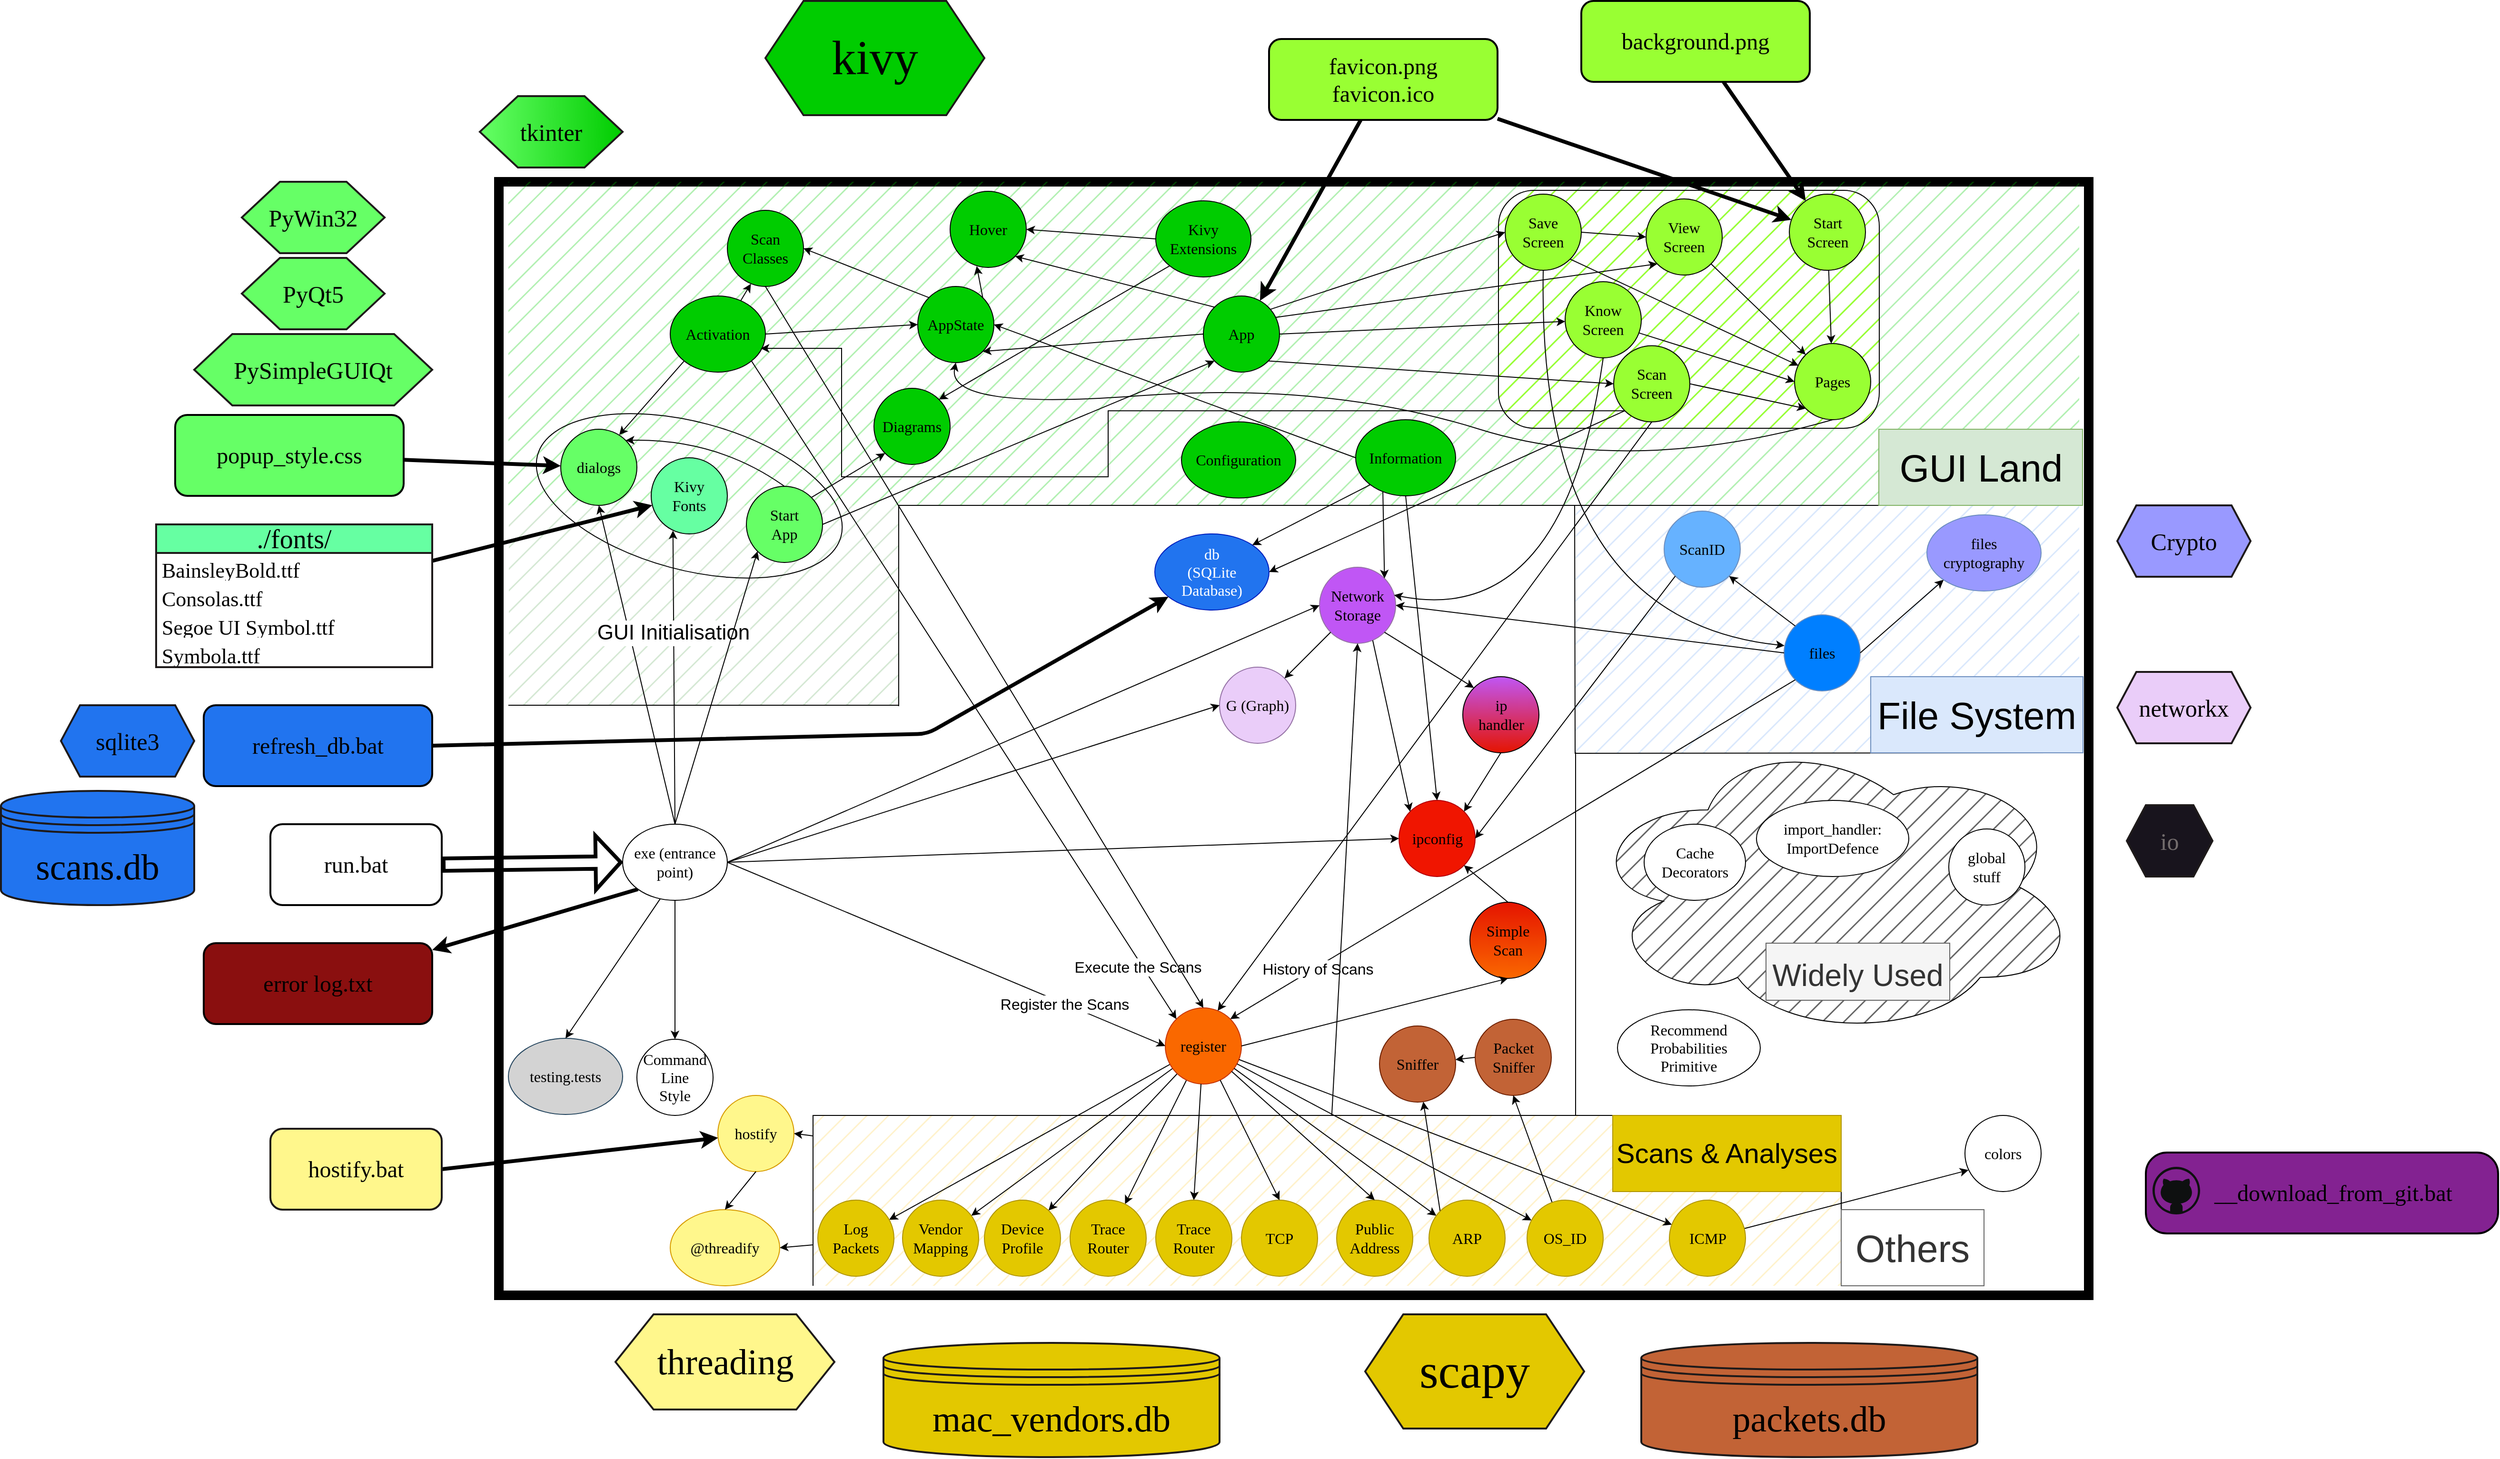 <mxfile>
    <diagram name="Page-1" id="a8F7jJg699dGcDbAWTl5">
        <mxGraphModel dx="1242" dy="1486" grid="1" gridSize="10" guides="1" tooltips="1" connect="1" arrows="1" fold="1" page="1" pageScale="1" pageWidth="827" pageHeight="1169" math="0" shadow="0">
            <root>
                <mxCell id="0"/>
                <mxCell id="1" parent="0"/>
                <mxCell id="19" value="" style="rounded=0;whiteSpace=wrap;html=1;fillColor=none;strokeWidth=10;" vertex="1" parent="1">
                    <mxGeometry x="-10" width="1670" height="1170" as="geometry"/>
                </mxCell>
                <mxCell id="KP8LtkTHCNszyvqluSHY-103" value="" style="rounded=0;whiteSpace=wrap;html=1;strokeColor=none;fillColor=#fff2cc;fillStyle=hatch;" parent="1" vertex="1">
                    <mxGeometry x="320" y="981" width="1080" height="179" as="geometry"/>
                </mxCell>
                <mxCell id="KP8LtkTHCNszyvqluSHY-54" value="" style="rounded=0;whiteSpace=wrap;html=1;fillColor=#00CC00;strokeColor=none;fillStyle=hatch;opacity=30;" parent="1" vertex="1">
                    <mxGeometry width="1650" height="340" as="geometry"/>
                </mxCell>
                <mxCell id="KP8LtkTHCNszyvqluSHY-77" value="" style="rounded=1;whiteSpace=wrap;html=1;fillColor=#99FF33;fillStyle=hatch;" parent="1" vertex="1">
                    <mxGeometry x="1040" y="9" width="400" height="250" as="geometry"/>
                </mxCell>
                <mxCell id="KP8LtkTHCNszyvqluSHY-63" value="" style="rounded=0;whiteSpace=wrap;html=1;strokeColor=none;fillStyle=hatch;" parent="1" vertex="1">
                    <mxGeometry x="1400" y="980" width="250" height="180" as="geometry"/>
                </mxCell>
                <mxCell id="KP8LtkTHCNszyvqluSHY-62" value="" style="rounded=0;whiteSpace=wrap;html=1;strokeColor=none;fillStyle=hatch;" parent="1" vertex="1">
                    <mxGeometry x="1121" y="600" width="529" height="380" as="geometry"/>
                </mxCell>
                <mxCell id="KP8LtkTHCNszyvqluSHY-56" value="" style="ellipse;shape=cloud;whiteSpace=wrap;html=1;fillStyle=hatch;fillColor=#666666;" parent="1" vertex="1">
                    <mxGeometry x="1130" y="580" width="520" height="320" as="geometry"/>
                </mxCell>
                <mxCell id="KP8LtkTHCNszyvqluSHY-55" value="" style="rounded=0;whiteSpace=wrap;html=1;fillColor=#d5e8d4;strokeColor=none;fillStyle=hatch;" parent="1" vertex="1">
                    <mxGeometry x="0.5" y="340" width="409.5" height="210" as="geometry"/>
                </mxCell>
                <mxCell id="KP8LtkTHCNszyvqluSHY-53" value="" style="rounded=0;whiteSpace=wrap;html=1;fillColor=#dae8fc;strokeColor=none;fillStyle=hatch;glass=0;shadow=0;" parent="1" vertex="1">
                    <mxGeometry x="1121" y="340" width="529" height="260" as="geometry"/>
                </mxCell>
                <mxCell id="KP8LtkTHCNszyvqluSHY-12" value="" style="ellipse;whiteSpace=wrap;html=1;fillColor=none;rotation=15;" parent="1" vertex="1">
                    <mxGeometry x="25" y="252.3" width="330" height="155.41" as="geometry"/>
                </mxCell>
                <mxCell id="4mCQ5pcPBgcy5jRonQE--4" value="colors" style="ellipse;whiteSpace=wrap;html=1;fontFamily=Consolas;fontSize=16;" parent="1" vertex="1">
                    <mxGeometry x="1530" y="981" width="80" height="80" as="geometry"/>
                </mxCell>
                <mxCell id="4mCQ5pcPBgcy5jRonQE--5" value="Command&lt;br&gt;Line&lt;br&gt;Style" style="ellipse;whiteSpace=wrap;html=1;fontFamily=Consolas;fontSize=16;" parent="1" vertex="1">
                    <mxGeometry x="135" y="901" width="80" height="80" as="geometry"/>
                </mxCell>
                <mxCell id="4mCQ5pcPBgcy5jRonQE--6" value="db&lt;br&gt;(SQLite Database)" style="ellipse;whiteSpace=wrap;html=1;fontFamily=Consolas;fontSize=16;fillColor=#2174EF;fontColor=#ffffff;strokeColor=#001DBC;" parent="1" vertex="1">
                    <mxGeometry x="679" y="370" width="120" height="80" as="geometry"/>
                </mxCell>
                <mxCell id="43" style="edgeStyle=none;html=1;exitX=0;exitY=1;exitDx=0;exitDy=0;strokeWidth=4;fontFamily=Consolas;fontSize=22;" edge="1" parent="1" source="4mCQ5pcPBgcy5jRonQE--7" target="42">
                    <mxGeometry relative="1" as="geometry"/>
                </mxCell>
                <mxCell id="4mCQ5pcPBgcy5jRonQE--7" value="exe (entrance point)" style="ellipse;whiteSpace=wrap;html=1;fontFamily=Consolas;fontSize=16;" parent="1" vertex="1">
                    <mxGeometry x="120" y="675" width="110" height="80" as="geometry"/>
                </mxCell>
                <mxCell id="4mCQ5pcPBgcy5jRonQE--8" value="files" style="ellipse;whiteSpace=wrap;html=1;fontFamily=Consolas;fontSize=16;fillColor=#007FFF;strokeColor=#6c8ebf;" parent="1" vertex="1">
                    <mxGeometry x="1340" y="455" width="80" height="80" as="geometry"/>
                </mxCell>
                <mxCell id="4mCQ5pcPBgcy5jRonQE--9" value="files&lt;br&gt;cryptography" style="ellipse;whiteSpace=wrap;html=1;fontFamily=Consolas;fontSize=16;fillColor=#9999FF;strokeColor=#6c8ebf;" parent="1" vertex="1">
                    <mxGeometry x="1490" y="350" width="120" height="80" as="geometry"/>
                </mxCell>
                <mxCell id="4mCQ5pcPBgcy5jRonQE--10" value="global&lt;br&gt;stuff" style="ellipse;whiteSpace=wrap;html=1;fontFamily=Consolas;fontSize=16;" parent="1" vertex="1">
                    <mxGeometry x="1513" y="680" width="80" height="80" as="geometry"/>
                </mxCell>
                <mxCell id="4mCQ5pcPBgcy5jRonQE--11" value="hostify" style="ellipse;whiteSpace=wrap;html=1;fontFamily=Consolas;fontSize=16;fillColor=#FFF78C;strokeColor=#d79b00;" parent="1" vertex="1">
                    <mxGeometry x="220" y="960" width="80" height="80" as="geometry"/>
                </mxCell>
                <mxCell id="4mCQ5pcPBgcy5jRonQE--12" value="import_handler: ImportDefence" style="ellipse;whiteSpace=wrap;html=1;fontFamily=Consolas;fontSize=16;" parent="1" vertex="1">
                    <mxGeometry x="1311" y="650" width="160" height="80" as="geometry"/>
                </mxCell>
                <mxCell id="4mCQ5pcPBgcy5jRonQE--13" value="ipconfig" style="ellipse;whiteSpace=wrap;html=1;fontFamily=Consolas;fontSize=16;fillColor=#F01500;strokeColor=#B20000;fontColor=#000000;" parent="1" vertex="1">
                    <mxGeometry x="935.5" y="650" width="80" height="80" as="geometry"/>
                </mxCell>
                <mxCell id="4mCQ5pcPBgcy5jRonQE--14" value="ip&lt;br&gt;handler" style="ellipse;whiteSpace=wrap;html=1;fontFamily=Consolas;fontSize=16;gradientColor=#E51400;fillColor=#C056F5;" parent="1" vertex="1">
                    <mxGeometry x="1002.5" y="520" width="80" height="80" as="geometry"/>
                </mxCell>
                <mxCell id="4mCQ5pcPBgcy5jRonQE--15" value="Network&lt;br&gt;Storage" style="ellipse;whiteSpace=wrap;html=1;fontFamily=Consolas;fontSize=16;fillColor=#c056f5;strokeColor=#9673a6;" parent="1" vertex="1">
                    <mxGeometry x="852" y="405" width="80" height="80" as="geometry"/>
                </mxCell>
                <mxCell id="18" style="edgeStyle=none;html=1;exitX=0;exitY=0.5;exitDx=0;exitDy=0;fontSize=29;" parent="1" source="4mCQ5pcPBgcy5jRonQE--16" target="16" edge="1">
                    <mxGeometry relative="1" as="geometry"/>
                </mxCell>
                <mxCell id="4mCQ5pcPBgcy5jRonQE--16" value="Packet&lt;br&gt;Sniffer" style="ellipse;whiteSpace=wrap;html=1;fontFamily=Consolas;fontSize=16;fillColor=#C26336;fontColor=#000000;strokeColor=#6D1F00;" parent="1" vertex="1">
                    <mxGeometry x="1015.5" y="880" width="80" height="80" as="geometry"/>
                </mxCell>
                <mxCell id="4mCQ5pcPBgcy5jRonQE--18" value="Recommend&lt;br&gt;Probabilities&lt;br&gt;Primitive" style="ellipse;whiteSpace=wrap;html=1;fontFamily=Consolas;fontSize=16;" parent="1" vertex="1">
                    <mxGeometry x="1165" y="870" width="150" height="80" as="geometry"/>
                </mxCell>
                <mxCell id="9" style="edgeStyle=none;html=1;fontSize=29;" parent="1" source="4mCQ5pcPBgcy5jRonQE--19" target="8" edge="1">
                    <mxGeometry relative="1" as="geometry"/>
                </mxCell>
                <mxCell id="13" style="edgeStyle=none;html=1;fontSize=29;" parent="1" source="4mCQ5pcPBgcy5jRonQE--19" target="10" edge="1">
                    <mxGeometry relative="1" as="geometry"/>
                </mxCell>
                <mxCell id="14" style="edgeStyle=none;html=1;fontSize=29;" parent="1" source="4mCQ5pcPBgcy5jRonQE--19" target="11" edge="1">
                    <mxGeometry relative="1" as="geometry"/>
                </mxCell>
                <mxCell id="15" style="edgeStyle=none;html=1;fontSize=29;" parent="1" source="4mCQ5pcPBgcy5jRonQE--19" target="12" edge="1">
                    <mxGeometry relative="1" as="geometry"/>
                </mxCell>
                <mxCell id="4mCQ5pcPBgcy5jRonQE--19" value="register" style="ellipse;whiteSpace=wrap;html=1;fontFamily=Consolas;fontSize=16;fillColor=#fa6800;strokeColor=#C73500;fontColor=#000000;" parent="1" vertex="1">
                    <mxGeometry x="690" y="868" width="80" height="80" as="geometry"/>
                </mxCell>
                <mxCell id="4mCQ5pcPBgcy5jRonQE--20" value="ScanID" style="ellipse;whiteSpace=wrap;html=1;fontFamily=Consolas;fontSize=16;fillColor=#66B2FF;strokeColor=#6c8ebf;" parent="1" vertex="1">
                    <mxGeometry x="1214" y="346" width="80" height="80" as="geometry"/>
                </mxCell>
                <mxCell id="4mCQ5pcPBgcy5jRonQE--21" value="Simple&lt;br&gt;Scan" style="ellipse;whiteSpace=wrap;html=1;fontFamily=Consolas;fontSize=16;gradientColor=#FA6800;fillColor=#E51400;" parent="1" vertex="1">
                    <mxGeometry x="1010" y="757" width="80" height="80" as="geometry"/>
                </mxCell>
                <mxCell id="4mCQ5pcPBgcy5jRonQE--22" value="@threadify" style="ellipse;whiteSpace=wrap;html=1;fontFamily=Consolas;fontSize=16;fillColor=#FFF78C;strokeColor=#d79b00;" parent="1" vertex="1">
                    <mxGeometry x="170" y="1080" width="115" height="80" as="geometry"/>
                </mxCell>
                <mxCell id="4mCQ5pcPBgcy5jRonQE--23" value="Activation" style="ellipse;whiteSpace=wrap;html=1;fontFamily=Consolas;fontSize=16;fillColor=#00CC00;" parent="1" vertex="1">
                    <mxGeometry x="170" y="120" width="100" height="80" as="geometry"/>
                </mxCell>
                <mxCell id="4mCQ5pcPBgcy5jRonQE--24" value="App" style="ellipse;whiteSpace=wrap;html=1;fontFamily=Consolas;fontSize=16;fillColor=#00CC00;" parent="1" vertex="1">
                    <mxGeometry x="730" y="120" width="80" height="80" as="geometry"/>
                </mxCell>
                <mxCell id="4mCQ5pcPBgcy5jRonQE--25" value="AppState" style="ellipse;whiteSpace=wrap;html=1;fontFamily=Consolas;fontSize=16;fillColor=#00CC00;" parent="1" vertex="1">
                    <mxGeometry x="430" y="110" width="80" height="80" as="geometry"/>
                </mxCell>
                <mxCell id="4mCQ5pcPBgcy5jRonQE--26" value="Configuration" style="ellipse;whiteSpace=wrap;html=1;fontFamily=Consolas;fontSize=16;fillColor=#00CC00;" parent="1" vertex="1">
                    <mxGeometry x="707" y="252.3" width="120" height="80" as="geometry"/>
                </mxCell>
                <mxCell id="4mCQ5pcPBgcy5jRonQE--27" value="Diagrams" style="ellipse;whiteSpace=wrap;html=1;fontFamily=Consolas;fontSize=16;fillColor=#00CC00;" parent="1" vertex="1">
                    <mxGeometry x="384" y="217" width="80" height="80" as="geometry"/>
                </mxCell>
                <mxCell id="4mCQ5pcPBgcy5jRonQE--28" value="dialogs" style="ellipse;whiteSpace=wrap;html=1;fontFamily=Consolas;fontSize=16;fillColor=#66FF66;" parent="1" vertex="1">
                    <mxGeometry x="55" y="260" width="80" height="80" as="geometry"/>
                </mxCell>
                <mxCell id="4mCQ5pcPBgcy5jRonQE--29" value="Hover" style="ellipse;whiteSpace=wrap;html=1;fontFamily=Consolas;fontSize=16;fillColor=#00CC00;" parent="1" vertex="1">
                    <mxGeometry x="464" y="10" width="80" height="80" as="geometry"/>
                </mxCell>
                <mxCell id="4mCQ5pcPBgcy5jRonQE--30" value="Information" style="ellipse;whiteSpace=wrap;html=1;fontFamily=Consolas;fontSize=16;fillColor=#00CC00;" parent="1" vertex="1">
                    <mxGeometry x="890" y="250" width="105" height="80" as="geometry"/>
                </mxCell>
                <mxCell id="4mCQ5pcPBgcy5jRonQE--31" value="Kivy&lt;br&gt;Extensions" style="ellipse;whiteSpace=wrap;html=1;fontFamily=Consolas;fontSize=16;fillColor=#00CC00;" parent="1" vertex="1">
                    <mxGeometry x="680" y="20" width="100" height="80" as="geometry"/>
                </mxCell>
                <mxCell id="31" style="edgeStyle=none;html=1;strokeWidth=4;fontFamily=Consolas;fontSize=30;" edge="1" parent="1" source="27" target="4mCQ5pcPBgcy5jRonQE--32">
                    <mxGeometry relative="1" as="geometry"/>
                </mxCell>
                <mxCell id="4mCQ5pcPBgcy5jRonQE--32" value="Kivy&lt;br&gt;Fonts" style="ellipse;whiteSpace=wrap;html=1;fontFamily=Consolas;fontSize=16;fillColor=#66ffa2;" parent="1" vertex="1">
                    <mxGeometry x="150" y="290" width="80" height="80" as="geometry"/>
                </mxCell>
                <mxCell id="4mCQ5pcPBgcy5jRonQE--33" value="Scan&lt;br&gt;Classes" style="ellipse;whiteSpace=wrap;html=1;fontFamily=Consolas;fontSize=16;fillColor=#00CC00;" parent="1" vertex="1">
                    <mxGeometry x="230" y="30" width="80" height="80" as="geometry"/>
                </mxCell>
                <mxCell id="4mCQ5pcPBgcy5jRonQE--34" value="Start&lt;br&gt;App" style="ellipse;whiteSpace=wrap;html=1;fontFamily=Consolas;fontSize=16;fillColor=#66FF66;" parent="1" vertex="1">
                    <mxGeometry x="250" y="320" width="80" height="80" as="geometry"/>
                </mxCell>
                <mxCell id="4mCQ5pcPBgcy5jRonQE--36" value="Know&lt;br&gt;Screen" style="ellipse;whiteSpace=wrap;html=1;fontFamily=Consolas;fontSize=16;fillColor=#99FF33;" parent="1" vertex="1">
                    <mxGeometry x="1110" y="105" width="80" height="80" as="geometry"/>
                </mxCell>
                <mxCell id="4mCQ5pcPBgcy5jRonQE--37" value="Pages" style="ellipse;whiteSpace=wrap;html=1;fontFamily=Consolas;fontSize=16;fillColor=#99FF33;" parent="1" vertex="1">
                    <mxGeometry x="1351" y="170" width="80" height="80" as="geometry"/>
                </mxCell>
                <mxCell id="4mCQ5pcPBgcy5jRonQE--38" value="Save&lt;br&gt;Screen" style="ellipse;whiteSpace=wrap;html=1;fontFamily=Consolas;fontSize=16;fillColor=#99FF33;" parent="1" vertex="1">
                    <mxGeometry x="1047" y="13" width="80" height="80" as="geometry"/>
                </mxCell>
                <mxCell id="KP8LtkTHCNszyvqluSHY-105" style="edgeStyle=orthogonalEdgeStyle;rounded=0;orthogonalLoop=1;jettySize=auto;html=1;exitX=0;exitY=1;exitDx=0;exitDy=0;entryX=0.95;entryY=0.688;entryDx=0;entryDy=0;entryPerimeter=0;" parent="1" source="4mCQ5pcPBgcy5jRonQE--39" target="4mCQ5pcPBgcy5jRonQE--23" edge="1">
                    <mxGeometry relative="1" as="geometry">
                        <Array as="points">
                            <mxPoint x="630" y="241"/>
                            <mxPoint x="630" y="310"/>
                            <mxPoint x="350" y="310"/>
                            <mxPoint x="350" y="175"/>
                        </Array>
                    </mxGeometry>
                </mxCell>
                <mxCell id="4mCQ5pcPBgcy5jRonQE--39" value="Scan&lt;br&gt;Screen" style="ellipse;html=1;fontFamily=Consolas;fontSize=16;whiteSpace=wrap;fillColor=#99FF33;" parent="1" vertex="1">
                    <mxGeometry x="1161" y="172.3" width="80" height="80" as="geometry"/>
                </mxCell>
                <mxCell id="4mCQ5pcPBgcy5jRonQE--40" value="View&lt;br&gt;Screen" style="ellipse;whiteSpace=wrap;html=1;fontFamily=Consolas;fontSize=16;fillColor=#99FF33;" parent="1" vertex="1">
                    <mxGeometry x="1195" y="18" width="80" height="80" as="geometry"/>
                </mxCell>
                <mxCell id="4mCQ5pcPBgcy5jRonQE--45" value="Public&lt;br&gt;Address" style="ellipse;whiteSpace=wrap;html=1;fontFamily=Consolas;fontSize=16;fillColor=#e3c800;strokeColor=#B09500;fontColor=#000000;" parent="1" vertex="1">
                    <mxGeometry x="870" y="1070" width="80" height="80" as="geometry"/>
                </mxCell>
                <mxCell id="4mCQ5pcPBgcy5jRonQE--46" value="TCP" style="ellipse;whiteSpace=wrap;html=1;fontFamily=Consolas;fontSize=16;fillColor=#e3c800;strokeColor=#B09500;fontColor=#000000;" parent="1" vertex="1">
                    <mxGeometry x="770" y="1070" width="80" height="80" as="geometry"/>
                </mxCell>
                <mxCell id="4mCQ5pcPBgcy5jRonQE--47" value="Trace&lt;br&gt;Router" style="ellipse;whiteSpace=wrap;html=1;fontFamily=Consolas;fontSize=16;fillColor=#e3c800;strokeColor=#B09500;fontColor=#000000;" parent="1" vertex="1">
                    <mxGeometry x="680" y="1070" width="80" height="80" as="geometry"/>
                </mxCell>
                <mxCell id="4mCQ5pcPBgcy5jRonQE--49" value="testing.tests" style="ellipse;whiteSpace=wrap;html=1;fontFamily=Consolas;fontSize=16;fillColor=#D3D3D3;strokeColor=#23445d;" parent="1" vertex="1">
                    <mxGeometry y="900" width="120" height="80" as="geometry"/>
                </mxCell>
                <mxCell id="KP8LtkTHCNszyvqluSHY-2" value="" style="endArrow=classic;html=1;rounded=0;exitX=1;exitY=0.5;exitDx=0;exitDy=0;entryX=0;entryY=0.5;entryDx=0;entryDy=0;" parent="1" source="4mCQ5pcPBgcy5jRonQE--7" target="4mCQ5pcPBgcy5jRonQE--15" edge="1">
                    <mxGeometry width="50" height="50" relative="1" as="geometry">
                        <mxPoint x="90" y="720" as="sourcePoint"/>
                        <mxPoint x="140" y="670" as="targetPoint"/>
                    </mxGeometry>
                </mxCell>
                <mxCell id="KP8LtkTHCNszyvqluSHY-3" value="" style="endArrow=classic;html=1;rounded=0;exitX=0.5;exitY=1;exitDx=0;exitDy=0;entryX=0.5;entryY=0;entryDx=0;entryDy=0;" parent="1" source="4mCQ5pcPBgcy5jRonQE--7" target="4mCQ5pcPBgcy5jRonQE--5" edge="1">
                    <mxGeometry width="50" height="50" relative="1" as="geometry">
                        <mxPoint x="180" y="810" as="sourcePoint"/>
                        <mxPoint x="160" y="910" as="targetPoint"/>
                    </mxGeometry>
                </mxCell>
                <mxCell id="KP8LtkTHCNszyvqluSHY-4" value="" style="endArrow=classic;html=1;rounded=0;exitX=1;exitY=0.5;exitDx=0;exitDy=0;entryX=0;entryY=0.5;entryDx=0;entryDy=0;" parent="1" source="4mCQ5pcPBgcy5jRonQE--7" target="4mCQ5pcPBgcy5jRonQE--13" edge="1">
                    <mxGeometry width="50" height="50" relative="1" as="geometry">
                        <mxPoint x="110" y="680" as="sourcePoint"/>
                        <mxPoint x="160" y="630" as="targetPoint"/>
                    </mxGeometry>
                </mxCell>
                <mxCell id="KP8LtkTHCNszyvqluSHY-5" value="" style="endArrow=classic;html=1;rounded=0;exitX=0.358;exitY=0.982;exitDx=0;exitDy=0;entryX=0.5;entryY=0;entryDx=0;entryDy=0;exitPerimeter=0;" parent="1" source="4mCQ5pcPBgcy5jRonQE--7" target="4mCQ5pcPBgcy5jRonQE--49" edge="1">
                    <mxGeometry width="50" height="50" relative="1" as="geometry">
                        <mxPoint x="170" y="850" as="sourcePoint"/>
                        <mxPoint x="220" y="800" as="targetPoint"/>
                    </mxGeometry>
                </mxCell>
                <mxCell id="KP8LtkTHCNszyvqluSHY-7" value="G (Graph)" style="ellipse;whiteSpace=wrap;html=1;fontFamily=Consolas;fontSize=16;fillColor=#eacdf9;strokeColor=#9673a6;" parent="1" vertex="1">
                    <mxGeometry x="747" y="510" width="80" height="80" as="geometry"/>
                </mxCell>
                <mxCell id="KP8LtkTHCNszyvqluSHY-8" value="Register the Scans" style="endArrow=classic;html=1;rounded=0;exitX=1;exitY=0.5;exitDx=0;exitDy=0;entryX=0;entryY=0.5;entryDx=0;entryDy=0;fontSize=16;" parent="1" source="4mCQ5pcPBgcy5jRonQE--7" target="4mCQ5pcPBgcy5jRonQE--19" edge="1">
                    <mxGeometry x="0.539" y="-1" width="50" height="50" relative="1" as="geometry">
                        <mxPoint x="50" y="630" as="sourcePoint"/>
                        <mxPoint x="100" y="580" as="targetPoint"/>
                        <mxPoint as="offset"/>
                    </mxGeometry>
                </mxCell>
                <mxCell id="KP8LtkTHCNszyvqluSHY-9" value="" style="endArrow=classic;html=1;rounded=0;exitX=0.5;exitY=0;exitDx=0;exitDy=0;entryX=0.5;entryY=1;entryDx=0;entryDy=0;" parent="1" source="4mCQ5pcPBgcy5jRonQE--7" target="4mCQ5pcPBgcy5jRonQE--28" edge="1">
                    <mxGeometry width="50" height="50" relative="1" as="geometry">
                        <mxPoint x="150" y="630" as="sourcePoint"/>
                        <mxPoint x="200" y="580" as="targetPoint"/>
                    </mxGeometry>
                </mxCell>
                <mxCell id="KP8LtkTHCNszyvqluSHY-10" value="&lt;font style=&quot;font-size: 22px;&quot;&gt;GUI Initialisation&lt;/font&gt;" style="endArrow=classic;html=1;rounded=0;exitX=0.5;exitY=0;exitDx=0;exitDy=0;verticalAlign=middle;entryX=0.286;entryY=0.956;entryDx=0;entryDy=0;entryPerimeter=0;" parent="1" source="4mCQ5pcPBgcy5jRonQE--7" target="4mCQ5pcPBgcy5jRonQE--32" edge="1">
                    <mxGeometry x="0.304" y="1" width="50" height="50" relative="1" as="geometry">
                        <mxPoint x="170" y="670" as="sourcePoint"/>
                        <mxPoint x="170" y="370" as="targetPoint"/>
                        <mxPoint as="offset"/>
                    </mxGeometry>
                </mxCell>
                <mxCell id="KP8LtkTHCNszyvqluSHY-11" value="" style="endArrow=classic;html=1;rounded=0;exitX=0.5;exitY=0;exitDx=0;exitDy=0;entryX=0;entryY=1;entryDx=0;entryDy=0;" parent="1" source="4mCQ5pcPBgcy5jRonQE--7" target="4mCQ5pcPBgcy5jRonQE--34" edge="1">
                    <mxGeometry width="50" height="50" relative="1" as="geometry">
                        <mxPoint x="170" y="660" as="sourcePoint"/>
                        <mxPoint x="220" y="610" as="targetPoint"/>
                    </mxGeometry>
                </mxCell>
                <mxCell id="KP8LtkTHCNszyvqluSHY-16" value="" style="endArrow=classic;html=1;rounded=0;entryX=0.5;entryY=0;entryDx=0;entryDy=0;" parent="1" source="4mCQ5pcPBgcy5jRonQE--19" target="4mCQ5pcPBgcy5jRonQE--47" edge="1">
                    <mxGeometry width="50" height="50" relative="1" as="geometry">
                        <mxPoint x="150" y="240" as="sourcePoint"/>
                        <mxPoint x="200" y="190" as="targetPoint"/>
                    </mxGeometry>
                </mxCell>
                <mxCell id="KP8LtkTHCNszyvqluSHY-17" value="" style="endArrow=classic;html=1;rounded=0;entryX=0.5;entryY=0;entryDx=0;entryDy=0;" parent="1" source="4mCQ5pcPBgcy5jRonQE--19" target="4mCQ5pcPBgcy5jRonQE--46" edge="1">
                    <mxGeometry width="50" height="50" relative="1" as="geometry">
                        <mxPoint x="90" y="220" as="sourcePoint"/>
                        <mxPoint x="140" y="170" as="targetPoint"/>
                    </mxGeometry>
                </mxCell>
                <mxCell id="KP8LtkTHCNszyvqluSHY-18" value="" style="endArrow=classic;html=1;rounded=0;entryX=0.5;entryY=0;entryDx=0;entryDy=0;" parent="1" source="4mCQ5pcPBgcy5jRonQE--19" target="4mCQ5pcPBgcy5jRonQE--45" edge="1">
                    <mxGeometry width="50" height="50" relative="1" as="geometry">
                        <mxPoint x="730" y="780" as="sourcePoint"/>
                        <mxPoint x="220" y="200" as="targetPoint"/>
                    </mxGeometry>
                </mxCell>
                <mxCell id="KP8LtkTHCNszyvqluSHY-19" value="" style="endArrow=classic;html=1;rounded=0;" parent="1" source="4mCQ5pcPBgcy5jRonQE--19" target="7" edge="1">
                    <mxGeometry width="50" height="50" relative="1" as="geometry">
                        <mxPoint x="750" y="780" as="sourcePoint"/>
                        <mxPoint x="985.716" y="1071.716" as="targetPoint"/>
                    </mxGeometry>
                </mxCell>
                <mxCell id="KP8LtkTHCNszyvqluSHY-20" value="" style="endArrow=classic;html=1;rounded=0;" parent="1" source="4mCQ5pcPBgcy5jRonQE--19" target="5" edge="1">
                    <mxGeometry width="50" height="50" relative="1" as="geometry">
                        <mxPoint x="200" y="270" as="sourcePoint"/>
                        <mxPoint x="1201.716" y="1072.716" as="targetPoint"/>
                    </mxGeometry>
                </mxCell>
                <mxCell id="KP8LtkTHCNszyvqluSHY-21" value="" style="endArrow=classic;html=1;rounded=0;" parent="1" source="4mCQ5pcPBgcy5jRonQE--19" target="6" edge="1">
                    <mxGeometry width="50" height="50" relative="1" as="geometry">
                        <mxPoint x="160" y="320" as="sourcePoint"/>
                        <mxPoint x="1092.716" y="1071.716" as="targetPoint"/>
                    </mxGeometry>
                </mxCell>
                <mxCell id="KP8LtkTHCNszyvqluSHY-22" value="" style="endArrow=classic;html=1;rounded=0;exitX=1;exitY=0.5;exitDx=0;exitDy=0;entryX=0;entryY=1;entryDx=0;entryDy=0;" parent="1" source="4mCQ5pcPBgcy5jRonQE--8" target="4mCQ5pcPBgcy5jRonQE--9" edge="1">
                    <mxGeometry width="50" height="50" relative="1" as="geometry">
                        <mxPoint x="1470" y="530" as="sourcePoint"/>
                        <mxPoint x="1520" y="480" as="targetPoint"/>
                    </mxGeometry>
                </mxCell>
                <mxCell id="KP8LtkTHCNszyvqluSHY-23" value="" style="endArrow=classic;html=1;rounded=0;exitX=0;exitY=0;exitDx=0;exitDy=0;entryX=1;entryY=1;entryDx=0;entryDy=0;" parent="1" source="4mCQ5pcPBgcy5jRonQE--8" target="4mCQ5pcPBgcy5jRonQE--20" edge="1">
                    <mxGeometry width="50" height="50" relative="1" as="geometry">
                        <mxPoint x="1360" y="680" as="sourcePoint"/>
                        <mxPoint x="1410" y="630" as="targetPoint"/>
                    </mxGeometry>
                </mxCell>
                <mxCell id="KP8LtkTHCNszyvqluSHY-24" value="" style="endArrow=classic;html=1;rounded=0;exitX=0;exitY=0.5;exitDx=0;exitDy=0;entryX=1;entryY=0.5;entryDx=0;entryDy=0;" parent="1" source="4mCQ5pcPBgcy5jRonQE--8" target="4mCQ5pcPBgcy5jRonQE--15" edge="1">
                    <mxGeometry width="50" height="50" relative="1" as="geometry">
                        <mxPoint x="1280" y="610" as="sourcePoint"/>
                        <mxPoint x="1330" y="560" as="targetPoint"/>
                    </mxGeometry>
                </mxCell>
                <mxCell id="KP8LtkTHCNszyvqluSHY-27" value="&lt;font style=&quot;font-size: 16px;&quot;&gt;History of Scans&lt;/font&gt;" style="endArrow=classic;html=1;rounded=0;exitX=0;exitY=1;exitDx=0;exitDy=0;entryX=1;entryY=0;entryDx=0;entryDy=0;" parent="1" source="4mCQ5pcPBgcy5jRonQE--8" target="4mCQ5pcPBgcy5jRonQE--19" edge="1">
                    <mxGeometry x="0.694" y="2" width="50" height="50" relative="1" as="geometry">
                        <mxPoint x="1200" y="600" as="sourcePoint"/>
                        <mxPoint x="1250" y="550" as="targetPoint"/>
                        <mxPoint as="offset"/>
                    </mxGeometry>
                </mxCell>
                <mxCell id="KP8LtkTHCNszyvqluSHY-29" value="" style="endArrow=classic;html=1;rounded=0;exitX=0.5;exitY=1;exitDx=0;exitDy=0;entryX=0.5;entryY=0;entryDx=0;entryDy=0;" parent="1" source="4mCQ5pcPBgcy5jRonQE--11" target="4mCQ5pcPBgcy5jRonQE--22" edge="1">
                    <mxGeometry width="50" height="50" relative="1" as="geometry">
                        <mxPoint x="206" y="1170" as="sourcePoint"/>
                        <mxPoint x="256" y="1120" as="targetPoint"/>
                    </mxGeometry>
                </mxCell>
                <mxCell id="KP8LtkTHCNszyvqluSHY-31" value="" style="endArrow=classic;html=1;rounded=0;exitX=0.5;exitY=1;exitDx=0;exitDy=0;entryX=1;entryY=0;entryDx=0;entryDy=0;" parent="1" source="4mCQ5pcPBgcy5jRonQE--14" target="4mCQ5pcPBgcy5jRonQE--13" edge="1">
                    <mxGeometry width="50" height="50" relative="1" as="geometry">
                        <mxPoint x="460" y="790" as="sourcePoint"/>
                        <mxPoint x="510" y="740" as="targetPoint"/>
                    </mxGeometry>
                </mxCell>
                <mxCell id="KP8LtkTHCNszyvqluSHY-39" value="" style="endArrow=classic;html=1;rounded=0;exitX=1;exitY=1;exitDx=0;exitDy=0;entryX=0;entryY=0;entryDx=0;entryDy=0;" parent="1" source="4mCQ5pcPBgcy5jRonQE--15" target="4mCQ5pcPBgcy5jRonQE--14" edge="1">
                    <mxGeometry width="50" height="50" relative="1" as="geometry">
                        <mxPoint x="410" y="660" as="sourcePoint"/>
                        <mxPoint x="460" y="610" as="targetPoint"/>
                    </mxGeometry>
                </mxCell>
                <mxCell id="KP8LtkTHCNszyvqluSHY-40" value="Cache&lt;br&gt;Decorators" style="ellipse;whiteSpace=wrap;html=1;fontFamily=Consolas;fontSize=16;" parent="1" vertex="1">
                    <mxGeometry x="1193" y="675" width="106.5" height="80" as="geometry"/>
                </mxCell>
                <mxCell id="KP8LtkTHCNszyvqluSHY-42" value="" style="endArrow=classic;html=1;rounded=0;exitX=0;exitY=1;exitDx=0;exitDy=0;entryX=1;entryY=0.5;entryDx=0;entryDy=0;" parent="1" source="4mCQ5pcPBgcy5jRonQE--20" target="4mCQ5pcPBgcy5jRonQE--13" edge="1">
                    <mxGeometry width="50" height="50" relative="1" as="geometry">
                        <mxPoint x="1110" y="780" as="sourcePoint"/>
                        <mxPoint x="1160" y="730" as="targetPoint"/>
                    </mxGeometry>
                </mxCell>
                <mxCell id="KP8LtkTHCNszyvqluSHY-44" value="" style="endArrow=classic;html=1;rounded=0;exitX=0.5;exitY=0;exitDx=0;exitDy=0;entryX=1;entryY=1;entryDx=0;entryDy=0;" parent="1" source="4mCQ5pcPBgcy5jRonQE--21" target="4mCQ5pcPBgcy5jRonQE--13" edge="1">
                    <mxGeometry width="50" height="50" relative="1" as="geometry">
                        <mxPoint x="700" y="840" as="sourcePoint"/>
                        <mxPoint x="750" y="790" as="targetPoint"/>
                    </mxGeometry>
                </mxCell>
                <mxCell id="KP8LtkTHCNszyvqluSHY-45" value="" style="endArrow=classic;html=1;rounded=0;exitX=1;exitY=0.5;exitDx=0;exitDy=0;entryX=0.5;entryY=1;entryDx=0;entryDy=0;" parent="1" source="4mCQ5pcPBgcy5jRonQE--19" target="4mCQ5pcPBgcy5jRonQE--21" edge="1">
                    <mxGeometry width="50" height="50" relative="1" as="geometry">
                        <mxPoint x="730" y="910" as="sourcePoint"/>
                        <mxPoint x="780" y="860" as="targetPoint"/>
                    </mxGeometry>
                </mxCell>
                <mxCell id="KP8LtkTHCNszyvqluSHY-46" value="" style="curved=1;endArrow=classic;html=1;rounded=0;exitX=0.5;exitY=0;exitDx=0;exitDy=0;entryX=1;entryY=0;entryDx=0;entryDy=0;" parent="1" source="4mCQ5pcPBgcy5jRonQE--34" target="4mCQ5pcPBgcy5jRonQE--28" edge="1">
                    <mxGeometry width="50" height="50" relative="1" as="geometry">
                        <mxPoint x="380" y="450" as="sourcePoint"/>
                        <mxPoint x="430" y="400" as="targetPoint"/>
                        <Array as="points">
                            <mxPoint x="220" y="270"/>
                        </Array>
                    </mxGeometry>
                </mxCell>
                <mxCell id="KP8LtkTHCNszyvqluSHY-47" value="" style="endArrow=classic;html=1;rounded=0;exitX=1;exitY=0;exitDx=0;exitDy=0;entryX=0;entryY=1;entryDx=0;entryDy=0;" parent="1" source="4mCQ5pcPBgcy5jRonQE--34" target="4mCQ5pcPBgcy5jRonQE--27" edge="1">
                    <mxGeometry width="50" height="50" relative="1" as="geometry">
                        <mxPoint x="360" y="320" as="sourcePoint"/>
                        <mxPoint x="410" y="270" as="targetPoint"/>
                    </mxGeometry>
                </mxCell>
                <mxCell id="KP8LtkTHCNszyvqluSHY-48" value="" style="endArrow=classic;html=1;rounded=0;exitX=1;exitY=0.5;exitDx=0;exitDy=0;entryX=0;entryY=1;entryDx=0;entryDy=0;" parent="1" source="4mCQ5pcPBgcy5jRonQE--34" target="4mCQ5pcPBgcy5jRonQE--24" edge="1">
                    <mxGeometry width="50" height="50" relative="1" as="geometry">
                        <mxPoint x="480" y="340" as="sourcePoint"/>
                        <mxPoint x="530" y="290" as="targetPoint"/>
                    </mxGeometry>
                </mxCell>
                <mxCell id="KP8LtkTHCNszyvqluSHY-49" value="" style="endArrow=none;html=1;rounded=0;edgeStyle=orthogonalEdgeStyle;" parent="1" edge="1">
                    <mxGeometry width="50" height="50" relative="1" as="geometry">
                        <mxPoint y="550" as="sourcePoint"/>
                        <mxPoint x="1650" y="340" as="targetPoint"/>
                        <Array as="points">
                            <mxPoint x="410" y="551"/>
                            <mxPoint x="410" y="340"/>
                            <mxPoint x="1646" y="340"/>
                        </Array>
                    </mxGeometry>
                </mxCell>
                <mxCell id="KP8LtkTHCNszyvqluSHY-50" value="GUI Land" style="text;html=1;strokeColor=#82b366;fillColor=#d5e8d4;align=center;verticalAlign=middle;whiteSpace=wrap;rounded=0;fontSize=40;" parent="1" vertex="1">
                    <mxGeometry x="1439.5" y="260" width="214" height="80" as="geometry"/>
                </mxCell>
                <mxCell id="KP8LtkTHCNszyvqluSHY-51" value="" style="endArrow=none;html=1;rounded=0;edgeStyle=orthogonalEdgeStyle;" parent="1" edge="1">
                    <mxGeometry width="50" height="50" relative="1" as="geometry">
                        <mxPoint x="1650" y="600" as="sourcePoint"/>
                        <mxPoint x="1120" y="340" as="targetPoint"/>
                    </mxGeometry>
                </mxCell>
                <mxCell id="KP8LtkTHCNszyvqluSHY-52" value="File System" style="text;html=1;strokeColor=#6c8ebf;fillColor=#dae8fc;align=center;verticalAlign=middle;whiteSpace=wrap;rounded=0;fontSize=40;" parent="1" vertex="1">
                    <mxGeometry x="1431" y="520" width="223" height="80" as="geometry"/>
                </mxCell>
                <mxCell id="KP8LtkTHCNszyvqluSHY-57" value="&lt;font style=&quot;font-size: 32px;&quot;&gt;Widely Used&lt;/font&gt;" style="text;html=1;strokeColor=#666666;fillColor=#f5f5f5;align=center;verticalAlign=middle;whiteSpace=wrap;rounded=0;fontSize=40;fontColor=#333333;" parent="1" vertex="1">
                    <mxGeometry x="1321" y="800" width="193" height="60" as="geometry"/>
                </mxCell>
                <mxCell id="KP8LtkTHCNszyvqluSHY-58" value="" style="endArrow=none;html=1;rounded=0;edgeStyle=orthogonalEdgeStyle;" parent="1" edge="1">
                    <mxGeometry width="50" height="50" relative="1" as="geometry">
                        <mxPoint x="1400" y="1160" as="sourcePoint"/>
                        <mxPoint x="1120" y="600" as="targetPoint"/>
                        <Array as="points">
                            <mxPoint x="1121" y="981"/>
                            <mxPoint x="1121" y="600"/>
                        </Array>
                    </mxGeometry>
                </mxCell>
                <mxCell id="KP8LtkTHCNszyvqluSHY-59" value="Others" style="text;html=1;align=center;verticalAlign=middle;whiteSpace=wrap;rounded=0;fontSize=40;fillColor=#FFFFFF;fontColor=#333333;strokeColor=#666666;" parent="1" vertex="1">
                    <mxGeometry x="1400" y="1080" width="150" height="80" as="geometry"/>
                </mxCell>
                <mxCell id="KP8LtkTHCNszyvqluSHY-66" value="" style="endArrow=classic;html=1;rounded=0;exitX=1;exitY=0.5;exitDx=0;exitDy=0;entryX=0;entryY=0.5;entryDx=0;entryDy=0;exitPerimeter=0;" parent="1" source="4mCQ5pcPBgcy5jRonQE--23" target="4mCQ5pcPBgcy5jRonQE--25" edge="1">
                    <mxGeometry width="50" height="50" relative="1" as="geometry">
                        <mxPoint x="390" y="280" as="sourcePoint"/>
                        <mxPoint x="440" y="230" as="targetPoint"/>
                    </mxGeometry>
                </mxCell>
                <mxCell id="KP8LtkTHCNszyvqluSHY-67" value="" style="endArrow=classic;html=1;rounded=0;exitX=0;exitY=1;exitDx=0;exitDy=0;entryX=0.768;entryY=0.075;entryDx=0;entryDy=0;entryPerimeter=0;" parent="1" source="4mCQ5pcPBgcy5jRonQE--23" target="4mCQ5pcPBgcy5jRonQE--28" edge="1">
                    <mxGeometry width="50" height="50" relative="1" as="geometry">
                        <mxPoint x="450" y="430" as="sourcePoint"/>
                        <mxPoint x="130" y="280" as="targetPoint"/>
                    </mxGeometry>
                </mxCell>
                <mxCell id="KP8LtkTHCNszyvqluSHY-68" value="" style="endArrow=classic;html=1;rounded=0;exitX=0.742;exitY=0.059;exitDx=0;exitDy=0;entryX=0.309;entryY=0.965;entryDx=0;entryDy=0;exitPerimeter=0;entryPerimeter=0;" parent="1" source="4mCQ5pcPBgcy5jRonQE--23" target="4mCQ5pcPBgcy5jRonQE--33" edge="1">
                    <mxGeometry width="50" height="50" relative="1" as="geometry">
                        <mxPoint x="160" y="320" as="sourcePoint"/>
                        <mxPoint x="210" y="270" as="targetPoint"/>
                    </mxGeometry>
                </mxCell>
                <mxCell id="KP8LtkTHCNszyvqluSHY-70" value="" style="endArrow=classic;html=1;rounded=0;exitX=1;exitY=1;exitDx=0;exitDy=0;entryX=0;entryY=0;entryDx=0;entryDy=0;" parent="1" source="4mCQ5pcPBgcy5jRonQE--23" target="4mCQ5pcPBgcy5jRonQE--19" edge="1">
                    <mxGeometry width="50" height="50" relative="1" as="geometry">
                        <mxPoint x="470" y="450" as="sourcePoint"/>
                        <mxPoint x="520" y="400" as="targetPoint"/>
                    </mxGeometry>
                </mxCell>
                <mxCell id="KP8LtkTHCNszyvqluSHY-72" value="&lt;font style=&quot;font-size: 16px;&quot;&gt;Execute the Scans&lt;/font&gt;" style="edgeLabel;html=1;align=center;verticalAlign=middle;resizable=0;points=[];" parent="KP8LtkTHCNszyvqluSHY-70" connectable="0" vertex="1">
                    <mxGeometry x="0.833" y="-4" relative="1" as="geometry">
                        <mxPoint as="offset"/>
                    </mxGeometry>
                </mxCell>
                <mxCell id="KP8LtkTHCNszyvqluSHY-73" value="" style="endArrow=classic;html=1;rounded=0;exitX=0;exitY=0.5;exitDx=0;exitDy=0;entryX=1;entryY=1;entryDx=0;entryDy=0;" parent="1" source="4mCQ5pcPBgcy5jRonQE--24" target="4mCQ5pcPBgcy5jRonQE--25" edge="1">
                    <mxGeometry width="50" height="50" relative="1" as="geometry">
                        <mxPoint x="500" y="460" as="sourcePoint"/>
                        <mxPoint x="550" y="410" as="targetPoint"/>
                    </mxGeometry>
                </mxCell>
                <mxCell id="KP8LtkTHCNszyvqluSHY-74" value="" style="endArrow=classic;html=1;rounded=0;exitX=0;exitY=0;exitDx=0;exitDy=0;entryX=1;entryY=1;entryDx=0;entryDy=0;" parent="1" source="4mCQ5pcPBgcy5jRonQE--24" target="4mCQ5pcPBgcy5jRonQE--29" edge="1">
                    <mxGeometry width="50" height="50" relative="1" as="geometry">
                        <mxPoint x="490" y="440" as="sourcePoint"/>
                        <mxPoint x="540" y="390" as="targetPoint"/>
                    </mxGeometry>
                </mxCell>
                <mxCell id="KP8LtkTHCNszyvqluSHY-78" value="" style="endArrow=classic;html=1;rounded=0;exitX=1;exitY=0.5;exitDx=0;exitDy=0;" parent="1" source="4mCQ5pcPBgcy5jRonQE--24" target="4mCQ5pcPBgcy5jRonQE--36" edge="1">
                    <mxGeometry width="50" height="50" relative="1" as="geometry">
                        <mxPoint x="580" y="440" as="sourcePoint"/>
                        <mxPoint x="630" y="390" as="targetPoint"/>
                    </mxGeometry>
                </mxCell>
                <mxCell id="KP8LtkTHCNszyvqluSHY-79" value="" style="endArrow=classic;html=1;rounded=0;exitX=1;exitY=1;exitDx=0;exitDy=0;entryX=0;entryY=0.5;entryDx=0;entryDy=0;" parent="1" source="4mCQ5pcPBgcy5jRonQE--24" target="4mCQ5pcPBgcy5jRonQE--39" edge="1">
                    <mxGeometry width="50" height="50" relative="1" as="geometry">
                        <mxPoint x="530" y="440" as="sourcePoint"/>
                        <mxPoint x="580" y="390" as="targetPoint"/>
                    </mxGeometry>
                </mxCell>
                <mxCell id="KP8LtkTHCNszyvqluSHY-80" value="" style="endArrow=classic;html=1;rounded=0;exitX=0.883;exitY=0.174;exitDx=0;exitDy=0;entryX=0;entryY=0.5;entryDx=0;entryDy=0;exitPerimeter=0;" parent="1" source="4mCQ5pcPBgcy5jRonQE--24" target="4mCQ5pcPBgcy5jRonQE--38" edge="1">
                    <mxGeometry width="50" height="50" relative="1" as="geometry">
                        <mxPoint x="570" y="410" as="sourcePoint"/>
                        <mxPoint x="620" y="360" as="targetPoint"/>
                    </mxGeometry>
                </mxCell>
                <mxCell id="KP8LtkTHCNszyvqluSHY-81" value="" style="endArrow=classic;html=1;rounded=0;exitX=0.947;exitY=0.281;exitDx=0;exitDy=0;exitPerimeter=0;entryX=0;entryY=1;entryDx=0;entryDy=0;" parent="1" source="4mCQ5pcPBgcy5jRonQE--24" target="4mCQ5pcPBgcy5jRonQE--40" edge="1">
                    <mxGeometry width="50" height="50" relative="1" as="geometry">
                        <mxPoint x="550" y="450" as="sourcePoint"/>
                        <mxPoint x="600" y="400" as="targetPoint"/>
                    </mxGeometry>
                </mxCell>
                <mxCell id="KP8LtkTHCNszyvqluSHY-82" value="" style="endArrow=classic;html=1;rounded=0;exitX=0;exitY=0;exitDx=0;exitDy=0;entryX=1;entryY=0.5;entryDx=0;entryDy=0;" parent="1" source="4mCQ5pcPBgcy5jRonQE--25" target="4mCQ5pcPBgcy5jRonQE--33" edge="1">
                    <mxGeometry width="50" height="50" relative="1" as="geometry">
                        <mxPoint x="290" y="90" as="sourcePoint"/>
                        <mxPoint x="340" y="40" as="targetPoint"/>
                    </mxGeometry>
                </mxCell>
                <mxCell id="KP8LtkTHCNszyvqluSHY-83" value="" style="endArrow=classic;html=1;rounded=0;exitX=1;exitY=0;exitDx=0;exitDy=0;entryX=0.349;entryY=0.983;entryDx=0;entryDy=0;entryPerimeter=0;" parent="1" source="4mCQ5pcPBgcy5jRonQE--25" target="4mCQ5pcPBgcy5jRonQE--29" edge="1">
                    <mxGeometry width="50" height="50" relative="1" as="geometry">
                        <mxPoint x="410" y="200" as="sourcePoint"/>
                        <mxPoint x="460" y="150" as="targetPoint"/>
                    </mxGeometry>
                </mxCell>
                <mxCell id="KP8LtkTHCNszyvqluSHY-84" value="" style="endArrow=classic;html=1;rounded=0;exitX=0;exitY=1;exitDx=0;exitDy=0;entryX=1;entryY=0;entryDx=0;entryDy=0;" parent="1" source="4mCQ5pcPBgcy5jRonQE--30" target="4mCQ5pcPBgcy5jRonQE--6" edge="1">
                    <mxGeometry width="50" height="50" relative="1" as="geometry">
                        <mxPoint x="880" y="450" as="sourcePoint"/>
                        <mxPoint x="930" y="400" as="targetPoint"/>
                    </mxGeometry>
                </mxCell>
                <mxCell id="KP8LtkTHCNszyvqluSHY-85" value="" style="endArrow=classic;html=1;rounded=0;exitX=0.5;exitY=1;exitDx=0;exitDy=0;entryX=0.5;entryY=0;entryDx=0;entryDy=0;" parent="1" source="4mCQ5pcPBgcy5jRonQE--30" target="4mCQ5pcPBgcy5jRonQE--13" edge="1">
                    <mxGeometry width="50" height="50" relative="1" as="geometry">
                        <mxPoint x="886" y="299" as="sourcePoint"/>
                        <mxPoint x="768" y="542" as="targetPoint"/>
                    </mxGeometry>
                </mxCell>
                <mxCell id="KP8LtkTHCNszyvqluSHY-86" value="" style="endArrow=classic;html=1;rounded=0;exitX=0;exitY=0.5;exitDx=0;exitDy=0;entryX=1;entryY=0.5;entryDx=0;entryDy=0;" parent="1" source="4mCQ5pcPBgcy5jRonQE--30" target="4mCQ5pcPBgcy5jRonQE--25" edge="1">
                    <mxGeometry width="50" height="50" relative="1" as="geometry">
                        <mxPoint x="860" y="300" as="sourcePoint"/>
                        <mxPoint x="910" y="250" as="targetPoint"/>
                    </mxGeometry>
                </mxCell>
                <mxCell id="KP8LtkTHCNszyvqluSHY-87" value="" style="endArrow=classic;html=1;rounded=0;exitX=0.272;exitY=0.947;exitDx=0;exitDy=0;exitPerimeter=0;entryX=1;entryY=0;entryDx=0;entryDy=0;" parent="1" source="4mCQ5pcPBgcy5jRonQE--30" target="4mCQ5pcPBgcy5jRonQE--15" edge="1">
                    <mxGeometry width="50" height="50" relative="1" as="geometry">
                        <mxPoint x="1000" y="450" as="sourcePoint"/>
                        <mxPoint x="1050" y="400" as="targetPoint"/>
                    </mxGeometry>
                </mxCell>
                <mxCell id="KP8LtkTHCNszyvqluSHY-88" value="" style="endArrow=classic;html=1;rounded=0;exitX=0;exitY=0.5;exitDx=0;exitDy=0;entryX=1;entryY=0.5;entryDx=0;entryDy=0;" parent="1" source="4mCQ5pcPBgcy5jRonQE--31" target="4mCQ5pcPBgcy5jRonQE--29" edge="1">
                    <mxGeometry width="50" height="50" relative="1" as="geometry">
                        <mxPoint x="580" y="410" as="sourcePoint"/>
                        <mxPoint x="630" y="360" as="targetPoint"/>
                    </mxGeometry>
                </mxCell>
                <mxCell id="KP8LtkTHCNszyvqluSHY-89" value="" style="endArrow=classic;html=1;rounded=0;exitX=0;exitY=1;exitDx=0;exitDy=0;entryX=1;entryY=0;entryDx=0;entryDy=0;" parent="1" source="4mCQ5pcPBgcy5jRonQE--31" target="4mCQ5pcPBgcy5jRonQE--27" edge="1">
                    <mxGeometry width="50" height="50" relative="1" as="geometry">
                        <mxPoint x="550" y="450" as="sourcePoint"/>
                        <mxPoint x="600" y="400" as="targetPoint"/>
                    </mxGeometry>
                </mxCell>
                <mxCell id="KP8LtkTHCNszyvqluSHY-90" value="" style="endArrow=classic;html=1;rounded=0;exitX=0.5;exitY=1;exitDx=0;exitDy=0;entryX=0.5;entryY=0;entryDx=0;entryDy=0;" parent="1" source="4mCQ5pcPBgcy5jRonQE--33" target="4mCQ5pcPBgcy5jRonQE--19" edge="1">
                    <mxGeometry width="50" height="50" relative="1" as="geometry">
                        <mxPoint x="500" y="430" as="sourcePoint"/>
                        <mxPoint x="550" y="380" as="targetPoint"/>
                    </mxGeometry>
                </mxCell>
                <mxCell id="KP8LtkTHCNszyvqluSHY-91" value="" style="endArrow=classic;html=1;rounded=0;exitX=1;exitY=0.5;exitDx=0;exitDy=0;entryX=0;entryY=0.5;entryDx=0;entryDy=0;" parent="1" source="4mCQ5pcPBgcy5jRonQE--38" target="4mCQ5pcPBgcy5jRonQE--40" edge="1">
                    <mxGeometry width="50" height="50" relative="1" as="geometry">
                        <mxPoint x="1090" y="30" as="sourcePoint"/>
                        <mxPoint x="1140" y="-20" as="targetPoint"/>
                    </mxGeometry>
                </mxCell>
                <mxCell id="KP8LtkTHCNszyvqluSHY-92" value="" style="endArrow=classic;html=1;rounded=0;exitX=1;exitY=1;exitDx=0;exitDy=0;entryX=0;entryY=0;entryDx=0;entryDy=0;" parent="1" source="4mCQ5pcPBgcy5jRonQE--40" target="4mCQ5pcPBgcy5jRonQE--37" edge="1">
                    <mxGeometry width="50" height="50" relative="1" as="geometry">
                        <mxPoint x="1290" y="80" as="sourcePoint"/>
                        <mxPoint x="1340" y="30" as="targetPoint"/>
                    </mxGeometry>
                </mxCell>
                <mxCell id="KP8LtkTHCNszyvqluSHY-93" value="" style="endArrow=classic;html=1;rounded=0;exitX=0.974;exitY=0.674;exitDx=0;exitDy=0;exitPerimeter=0;entryX=0;entryY=0.5;entryDx=0;entryDy=0;" parent="1" source="4mCQ5pcPBgcy5jRonQE--36" target="4mCQ5pcPBgcy5jRonQE--37" edge="1">
                    <mxGeometry width="50" height="50" relative="1" as="geometry">
                        <mxPoint x="1080" y="140" as="sourcePoint"/>
                        <mxPoint x="1130" y="90" as="targetPoint"/>
                    </mxGeometry>
                </mxCell>
                <mxCell id="KP8LtkTHCNszyvqluSHY-94" value="" style="endArrow=classic;html=1;rounded=0;exitX=1;exitY=1;exitDx=0;exitDy=0;entryX=0.05;entryY=0.288;entryDx=0;entryDy=0;entryPerimeter=0;" parent="1" source="4mCQ5pcPBgcy5jRonQE--38" target="4mCQ5pcPBgcy5jRonQE--37" edge="1">
                    <mxGeometry width="50" height="50" relative="1" as="geometry">
                        <mxPoint x="1200" y="190" as="sourcePoint"/>
                        <mxPoint x="1250" y="140" as="targetPoint"/>
                    </mxGeometry>
                </mxCell>
                <mxCell id="KP8LtkTHCNszyvqluSHY-95" value="" style="endArrow=classic;html=1;rounded=0;exitX=1;exitY=0.5;exitDx=0;exitDy=0;entryX=0;entryY=1;entryDx=0;entryDy=0;" parent="1" source="4mCQ5pcPBgcy5jRonQE--39" target="4mCQ5pcPBgcy5jRonQE--37" edge="1">
                    <mxGeometry width="50" height="50" relative="1" as="geometry">
                        <mxPoint x="1270" y="250" as="sourcePoint"/>
                        <mxPoint x="1320" y="200" as="targetPoint"/>
                    </mxGeometry>
                </mxCell>
                <mxCell id="KP8LtkTHCNszyvqluSHY-97" value="" style="curved=1;endArrow=classic;html=1;rounded=0;entryX=0.979;entryY=0.366;entryDx=0;entryDy=0;entryPerimeter=0;exitX=0.5;exitY=1;exitDx=0;exitDy=0;" parent="1" source="4mCQ5pcPBgcy5jRonQE--36" target="4mCQ5pcPBgcy5jRonQE--15" edge="1">
                    <mxGeometry width="50" height="50" relative="1" as="geometry">
                        <mxPoint x="1000" y="430" as="sourcePoint"/>
                        <mxPoint x="1050" y="380" as="targetPoint"/>
                        <Array as="points">
                            <mxPoint x="1110" y="470"/>
                        </Array>
                    </mxGeometry>
                </mxCell>
                <mxCell id="KP8LtkTHCNszyvqluSHY-98" value="" style="curved=1;endArrow=classic;html=1;rounded=0;entryX=0.005;entryY=0.405;entryDx=0;entryDy=0;entryPerimeter=0;exitX=0.5;exitY=1;exitDx=0;exitDy=0;" parent="1" source="4mCQ5pcPBgcy5jRonQE--38" target="4mCQ5pcPBgcy5jRonQE--8" edge="1">
                    <mxGeometry width="50" height="50" relative="1" as="geometry">
                        <mxPoint x="1099" y="108" as="sourcePoint"/>
                        <mxPoint x="778" y="469" as="targetPoint"/>
                        <Array as="points">
                            <mxPoint x="1080" y="460"/>
                        </Array>
                    </mxGeometry>
                </mxCell>
                <mxCell id="KP8LtkTHCNszyvqluSHY-100" value="" style="curved=1;endArrow=classic;html=1;rounded=0;exitX=0.5;exitY=1;exitDx=0;exitDy=0;entryX=0.5;entryY=1;entryDx=0;entryDy=0;" parent="1" source="4mCQ5pcPBgcy5jRonQE--37" target="4mCQ5pcPBgcy5jRonQE--25" edge="1">
                    <mxGeometry width="50" height="50" relative="1" as="geometry">
                        <mxPoint x="1220" y="350" as="sourcePoint"/>
                        <mxPoint x="1270" y="300" as="targetPoint"/>
                        <Array as="points">
                            <mxPoint x="1180" y="310"/>
                            <mxPoint x="860" y="210"/>
                            <mxPoint x="460" y="240"/>
                        </Array>
                    </mxGeometry>
                </mxCell>
                <mxCell id="KP8LtkTHCNszyvqluSHY-101" value="" style="endArrow=none;html=1;rounded=0;edgeStyle=orthogonalEdgeStyle;" parent="1" edge="1">
                    <mxGeometry width="50" height="50" relative="1" as="geometry">
                        <mxPoint x="320" y="1160" as="sourcePoint"/>
                        <mxPoint x="1121" y="981" as="targetPoint"/>
                        <Array as="points">
                            <mxPoint x="320" y="1160"/>
                            <mxPoint x="320" y="981"/>
                        </Array>
                    </mxGeometry>
                </mxCell>
                <mxCell id="KP8LtkTHCNszyvqluSHY-102" value="Scans" style="text;html=1;align=center;verticalAlign=middle;whiteSpace=wrap;rounded=0;fontSize=40;fillColor=#fff2cc;strokeColor=#d6b656;" parent="1" vertex="1">
                    <mxGeometry x="1250" y="981" width="150" height="80" as="geometry"/>
                </mxCell>
                <mxCell id="KP8LtkTHCNszyvqluSHY-104" value="" style="endArrow=classic;html=1;rounded=0;exitX=0.5;exitY=1;exitDx=0;exitDy=0;entryX=0.688;entryY=0.037;entryDx=0;entryDy=0;entryPerimeter=0;" parent="1" source="4mCQ5pcPBgcy5jRonQE--39" target="4mCQ5pcPBgcy5jRonQE--19" edge="1">
                    <mxGeometry width="50" height="50" relative="1" as="geometry">
                        <mxPoint x="1030" y="440" as="sourcePoint"/>
                        <mxPoint x="1080" y="390" as="targetPoint"/>
                    </mxGeometry>
                </mxCell>
                <mxCell id="KP8LtkTHCNszyvqluSHY-106" value="" style="endArrow=classic;html=1;rounded=0;entryX=1;entryY=0.5;entryDx=0;entryDy=0;" parent="1" source="KP8LtkTHCNszyvqluSHY-103" target="4mCQ5pcPBgcy5jRonQE--22" edge="1">
                    <mxGeometry width="50" height="50" relative="1" as="geometry">
                        <mxPoint x="520" y="1080" as="sourcePoint"/>
                        <mxPoint x="510" y="1040" as="targetPoint"/>
                    </mxGeometry>
                </mxCell>
                <mxCell id="KP8LtkTHCNszyvqluSHY-107" value="" style="endArrow=classic;html=1;rounded=0;entryX=1;entryY=0.5;entryDx=0;entryDy=0;" parent="1" source="KP8LtkTHCNszyvqluSHY-103" target="4mCQ5pcPBgcy5jRonQE--11" edge="1">
                    <mxGeometry width="50" height="50" relative="1" as="geometry">
                        <mxPoint x="520" y="1030" as="sourcePoint"/>
                        <mxPoint x="445" y="1090" as="targetPoint"/>
                    </mxGeometry>
                </mxCell>
                <mxCell id="KP8LtkTHCNszyvqluSHY-108" value="" style="endArrow=classic;html=1;rounded=0;exitX=0;exitY=1;exitDx=0;exitDy=0;entryX=1;entryY=0;entryDx=0;entryDy=0;" parent="1" source="4mCQ5pcPBgcy5jRonQE--15" target="KP8LtkTHCNszyvqluSHY-7" edge="1">
                    <mxGeometry width="50" height="50" relative="1" as="geometry">
                        <mxPoint x="860" y="620" as="sourcePoint"/>
                        <mxPoint x="910" y="570" as="targetPoint"/>
                    </mxGeometry>
                </mxCell>
                <mxCell id="KP8LtkTHCNszyvqluSHY-109" value="" style="endArrow=classic;html=1;rounded=0;exitX=0.699;exitY=0.961;exitDx=0;exitDy=0;exitPerimeter=0;entryX=0;entryY=0;entryDx=0;entryDy=0;" parent="1" source="4mCQ5pcPBgcy5jRonQE--15" target="4mCQ5pcPBgcy5jRonQE--13" edge="1">
                    <mxGeometry width="50" height="50" relative="1" as="geometry">
                        <mxPoint x="700" y="580" as="sourcePoint"/>
                        <mxPoint x="750" y="530" as="targetPoint"/>
                    </mxGeometry>
                </mxCell>
                <mxCell id="KP8LtkTHCNszyvqluSHY-110" value="" style="endArrow=classic;html=1;rounded=0;entryX=0.5;entryY=1;entryDx=0;entryDy=0;" parent="1" source="KP8LtkTHCNszyvqluSHY-103" target="4mCQ5pcPBgcy5jRonQE--15" edge="1">
                    <mxGeometry width="50" height="50" relative="1" as="geometry">
                        <mxPoint x="910" y="560" as="sourcePoint"/>
                        <mxPoint x="860" y="610" as="targetPoint"/>
                    </mxGeometry>
                </mxCell>
                <mxCell id="KP8LtkTHCNszyvqluSHY-111" value="" style="endArrow=classic;html=1;rounded=0;entryX=0.5;entryY=1;entryDx=0;entryDy=0;" parent="1" source="7" target="4mCQ5pcPBgcy5jRonQE--16" edge="1">
                    <mxGeometry width="50" height="50" relative="1" as="geometry">
                        <mxPoint x="1014" y="1060" as="sourcePoint"/>
                        <mxPoint x="1040" y="930" as="targetPoint"/>
                    </mxGeometry>
                </mxCell>
                <mxCell id="KP8LtkTHCNszyvqluSHY-112" value="" style="endArrow=classic;html=1;rounded=0;entryX=1;entryY=0.5;entryDx=0;entryDy=0;exitX=0;exitY=1;exitDx=0;exitDy=0;" parent="1" source="4mCQ5pcPBgcy5jRonQE--39" target="4mCQ5pcPBgcy5jRonQE--6" edge="1">
                    <mxGeometry width="50" height="50" relative="1" as="geometry">
                        <mxPoint x="820" y="440" as="sourcePoint"/>
                        <mxPoint x="870" y="390" as="targetPoint"/>
                    </mxGeometry>
                </mxCell>
                <mxCell id="KP8LtkTHCNszyvqluSHY-114" value="" style="endArrow=classic;html=1;rounded=0;exitX=1;exitY=0.5;exitDx=0;exitDy=0;entryX=0;entryY=0.5;entryDx=0;entryDy=0;" parent="1" source="4mCQ5pcPBgcy5jRonQE--7" target="KP8LtkTHCNszyvqluSHY-7" edge="1">
                    <mxGeometry width="50" height="50" relative="1" as="geometry">
                        <mxPoint x="360" y="700" as="sourcePoint"/>
                        <mxPoint x="410" y="650" as="targetPoint"/>
                    </mxGeometry>
                </mxCell>
                <mxCell id="KP8LtkTHCNszyvqluSHY-116" value="" style="shape=flexArrow;endArrow=classic;html=1;rounded=0;entryX=0;entryY=0.5;entryDx=0;entryDy=0;endWidth=40;endSize=7.447;exitX=1;exitY=0.5;exitDx=0;exitDy=0;strokeWidth=4;" parent="1" target="4mCQ5pcPBgcy5jRonQE--7" edge="1" source="20">
                    <mxGeometry width="50" height="50" relative="1" as="geometry">
                        <mxPoint y="715" as="sourcePoint"/>
                        <mxPoint x="70" y="690" as="targetPoint"/>
                    </mxGeometry>
                </mxCell>
                <mxCell id="KP8LtkTHCNszyvqluSHY-117" value="" style="endArrow=classic;html=1;rounded=0;entryX=0.046;entryY=0.718;entryDx=0;entryDy=0;entryPerimeter=0;" parent="1" source="5" target="4mCQ5pcPBgcy5jRonQE--4" edge="1">
                    <mxGeometry width="50" height="50" relative="1" as="geometry">
                        <mxPoint x="1270" y="1080" as="sourcePoint"/>
                        <mxPoint x="1370" y="1200" as="targetPoint"/>
                    </mxGeometry>
                </mxCell>
                <mxCell id="3" style="edgeStyle=none;html=1;" parent="1" source="2" target="4mCQ5pcPBgcy5jRonQE--37" edge="1">
                    <mxGeometry relative="1" as="geometry"/>
                </mxCell>
                <mxCell id="2" value="Start&lt;br&gt;Screen" style="ellipse;whiteSpace=wrap;html=1;fontFamily=Consolas;fontSize=16;fillColor=#99FF33;" parent="1" vertex="1">
                    <mxGeometry x="1345.5" y="13" width="80" height="80" as="geometry"/>
                </mxCell>
                <mxCell id="4" value="Scans &amp;amp; Analyses" style="text;html=1;align=center;verticalAlign=middle;whiteSpace=wrap;rounded=0;fontSize=29;fillColor=#e3c800;strokeColor=#B09500;fontColor=#000000;" parent="1" vertex="1">
                    <mxGeometry x="1160" y="981" width="240" height="80" as="geometry"/>
                </mxCell>
                <mxCell id="5" value="ICMP" style="ellipse;whiteSpace=wrap;html=1;fontFamily=Consolas;fontSize=16;fillColor=#e3c800;strokeColor=#B09500;fontColor=#000000;" parent="1" vertex="1">
                    <mxGeometry x="1219.5" y="1070" width="80" height="80" as="geometry"/>
                </mxCell>
                <mxCell id="17" style="edgeStyle=none;html=1;exitX=0;exitY=0;exitDx=0;exitDy=0;fontSize=29;" parent="1" source="6" target="16" edge="1">
                    <mxGeometry relative="1" as="geometry"/>
                </mxCell>
                <mxCell id="6" value="ARP" style="ellipse;whiteSpace=wrap;html=1;fontFamily=Consolas;fontSize=16;fillColor=#e3c800;strokeColor=#B09500;fontColor=#000000;" parent="1" vertex="1">
                    <mxGeometry x="967" y="1070" width="80" height="80" as="geometry"/>
                </mxCell>
                <mxCell id="7" value="OS_ID" style="ellipse;whiteSpace=wrap;html=1;fontFamily=Consolas;fontSize=16;fillColor=#e3c800;strokeColor=#B09500;fontColor=#000000;" parent="1" vertex="1">
                    <mxGeometry x="1070" y="1070" width="80" height="80" as="geometry"/>
                </mxCell>
                <mxCell id="8" value="Trace&lt;br&gt;Router" style="ellipse;whiteSpace=wrap;html=1;fontFamily=Consolas;fontSize=16;fillColor=#e3c800;strokeColor=#B09500;fontColor=#000000;" parent="1" vertex="1">
                    <mxGeometry x="590" y="1070" width="80" height="80" as="geometry"/>
                </mxCell>
                <mxCell id="10" value="Device Profile" style="ellipse;whiteSpace=wrap;html=1;fontFamily=Consolas;fontSize=16;fillColor=#e3c800;strokeColor=#B09500;fontColor=#000000;" parent="1" vertex="1">
                    <mxGeometry x="500" y="1070" width="80" height="80" as="geometry"/>
                </mxCell>
                <mxCell id="11" value="Vendor Mapping" style="ellipse;whiteSpace=wrap;html=1;fontFamily=Consolas;fontSize=16;fillColor=#e3c800;strokeColor=#B09500;fontColor=#000000;" parent="1" vertex="1">
                    <mxGeometry x="414" y="1070" width="80" height="80" as="geometry"/>
                </mxCell>
                <mxCell id="12" value="Log Packets" style="ellipse;whiteSpace=wrap;html=1;fontFamily=Consolas;fontSize=16;fillColor=#e3c800;strokeColor=#B09500;fontColor=#000000;" parent="1" vertex="1">
                    <mxGeometry x="325" y="1070" width="80" height="80" as="geometry"/>
                </mxCell>
                <mxCell id="16" value="Sniffer" style="ellipse;whiteSpace=wrap;html=1;fontFamily=Consolas;fontSize=16;fillColor=#C26336;fontColor=#000000;strokeColor=#6D1F00;" parent="1" vertex="1">
                    <mxGeometry x="915" y="887" width="80" height="80" as="geometry"/>
                </mxCell>
                <mxCell id="20" value="run.bat" style="rounded=1;whiteSpace=wrap;html=1;strokeWidth=2;fontFamily=Consolas;fontSize=24;" vertex="1" parent="1">
                    <mxGeometry x="-250" y="675" width="180" height="85" as="geometry"/>
                </mxCell>
                <mxCell id="22" style="edgeStyle=none;html=1;exitX=1;exitY=0.5;exitDx=0;exitDy=0;fontFamily=Consolas;fontSize=24;strokeWidth=4;" edge="1" parent="1" source="21" target="4mCQ5pcPBgcy5jRonQE--6">
                    <mxGeometry relative="1" as="geometry">
                        <Array as="points">
                            <mxPoint x="440" y="580"/>
                        </Array>
                    </mxGeometry>
                </mxCell>
                <mxCell id="21" value="refresh_db.bat" style="rounded=1;whiteSpace=wrap;html=1;strokeWidth=2;fontFamily=Consolas;fontSize=24;fillColor=#2174ef;" vertex="1" parent="1">
                    <mxGeometry x="-320" y="550" width="240" height="85" as="geometry"/>
                </mxCell>
                <mxCell id="24" style="edgeStyle=none;html=1;exitX=1;exitY=0.5;exitDx=0;exitDy=0;strokeWidth=4;fontFamily=Consolas;fontSize=24;" edge="1" parent="1" source="23" target="4mCQ5pcPBgcy5jRonQE--11">
                    <mxGeometry relative="1" as="geometry"/>
                </mxCell>
                <mxCell id="23" value="hostify.bat" style="rounded=1;whiteSpace=wrap;html=1;strokeWidth=2;fontFamily=Consolas;fontSize=24;fillColor=#fff78c;strokeColor=#1e1a1a;" vertex="1" parent="1">
                    <mxGeometry x="-250" y="995" width="180" height="85" as="geometry"/>
                </mxCell>
                <mxCell id="27" value="./fonts/" style="swimlane;fontStyle=0;childLayout=stackLayout;horizontal=1;startSize=30;horizontalStack=0;resizeParent=1;resizeParentMax=0;resizeLast=0;collapsible=1;marginBottom=0;whiteSpace=wrap;html=1;strokeColor=#1e1a1a;strokeWidth=2;fontFamily=Consolas;fontSize=28;fillColor=#66ffa2;swimlaneFillColor=none;" vertex="1" parent="1">
                    <mxGeometry x="-370" y="360" width="290" height="150" as="geometry"/>
                </mxCell>
                <mxCell id="28" value="&lt;font style=&quot;font-size: 22px;&quot;&gt;BainsleyBold.ttf&lt;/font&gt;" style="text;strokeColor=none;fillColor=none;align=left;verticalAlign=middle;spacingLeft=4;spacingRight=4;overflow=hidden;points=[[0,0.5],[1,0.5]];portConstraint=eastwest;rotatable=0;whiteSpace=wrap;html=1;strokeWidth=2;fontFamily=Consolas;fontSize=25;" vertex="1" parent="27">
                    <mxGeometry y="30" width="290" height="30" as="geometry"/>
                </mxCell>
                <mxCell id="29" value="&lt;font style=&quot;font-size: 22px;&quot;&gt;Consolas.ttf&lt;/font&gt;" style="text;strokeColor=none;fillColor=none;align=left;verticalAlign=middle;spacingLeft=4;spacingRight=4;overflow=hidden;points=[[0,0.5],[1,0.5]];portConstraint=eastwest;rotatable=0;whiteSpace=wrap;html=1;strokeWidth=2;fontFamily=Consolas;fontSize=25;" vertex="1" parent="27">
                    <mxGeometry y="60" width="290" height="30" as="geometry"/>
                </mxCell>
                <mxCell id="30" value="&lt;font style=&quot;font-size: 22px;&quot;&gt;Segoe UI Symbol.ttf&lt;/font&gt;" style="text;strokeColor=none;fillColor=none;align=left;verticalAlign=middle;spacingLeft=4;spacingRight=4;overflow=hidden;points=[[0,0.5],[1,0.5]];portConstraint=eastwest;rotatable=0;whiteSpace=wrap;html=1;strokeWidth=2;fontFamily=Consolas;fontSize=25;" vertex="1" parent="27">
                    <mxGeometry y="90" width="290" height="30" as="geometry"/>
                </mxCell>
                <mxCell id="32" value="&lt;font style=&quot;font-size: 22px;&quot;&gt;Symbola.ttf&lt;/font&gt;" style="text;strokeColor=none;fillColor=none;align=left;verticalAlign=middle;spacingLeft=4;spacingRight=4;overflow=hidden;points=[[0,0.5],[1,0.5]];portConstraint=eastwest;rotatable=0;whiteSpace=wrap;html=1;strokeWidth=2;fontFamily=Consolas;fontSize=25;" vertex="1" parent="27">
                    <mxGeometry y="120" width="290" height="30" as="geometry"/>
                </mxCell>
                <mxCell id="34" style="edgeStyle=none;html=1;strokeWidth=4;fontFamily=Consolas;fontSize=22;" edge="1" parent="1" source="33" target="4mCQ5pcPBgcy5jRonQE--28">
                    <mxGeometry relative="1" as="geometry"/>
                </mxCell>
                <mxCell id="33" value="popup_style.css" style="rounded=1;whiteSpace=wrap;html=1;strokeWidth=2;fontFamily=Consolas;fontSize=24;fillColor=#66ff66;" vertex="1" parent="1">
                    <mxGeometry x="-350" y="245" width="240" height="85" as="geometry"/>
                </mxCell>
                <mxCell id="35" value="&amp;nbsp; &amp;nbsp; __download_from_git.bat" style="rounded=1;whiteSpace=wrap;html=1;strokeWidth=2;fontFamily=Consolas;fontSize=24;fillColor=#832291;arcSize=26;verticalAlign=middle;" vertex="1" parent="1">
                    <mxGeometry x="1720" y="1020" width="370" height="85" as="geometry"/>
                </mxCell>
                <mxCell id="38" style="edgeStyle=none;html=1;strokeWidth=4;fontFamily=Consolas;fontSize=22;" edge="1" parent="1" source="37" target="2">
                    <mxGeometry relative="1" as="geometry"/>
                </mxCell>
                <mxCell id="37" value="background.png" style="rounded=1;whiteSpace=wrap;html=1;strokeWidth=2;fontFamily=Consolas;fontSize=24;fillColor=#99ff33;" vertex="1" parent="1">
                    <mxGeometry x="1127" y="-190" width="240" height="85" as="geometry"/>
                </mxCell>
                <mxCell id="40" style="edgeStyle=none;html=1;strokeWidth=4;fontFamily=Consolas;fontSize=22;" edge="1" parent="1" source="39" target="4mCQ5pcPBgcy5jRonQE--24">
                    <mxGeometry relative="1" as="geometry"/>
                </mxCell>
                <mxCell id="41" style="edgeStyle=none;html=1;strokeWidth=4;fontFamily=Consolas;fontSize=22;" edge="1" parent="1" source="39" target="2">
                    <mxGeometry relative="1" as="geometry"/>
                </mxCell>
                <mxCell id="39" value="favicon.png&lt;br&gt;favicon.ico" style="rounded=1;whiteSpace=wrap;html=1;strokeWidth=2;fontFamily=Consolas;fontSize=24;fillColor=#99ff33;" vertex="1" parent="1">
                    <mxGeometry x="799" y="-150" width="240" height="85" as="geometry"/>
                </mxCell>
                <mxCell id="42" value="error log.txt" style="rounded=1;whiteSpace=wrap;html=1;strokeWidth=2;fontFamily=Consolas;fontSize=24;fillColor=#8A0F0F;" vertex="1" parent="1">
                    <mxGeometry x="-320" y="800" width="240" height="85" as="geometry"/>
                </mxCell>
                <mxCell id="44" value="kivy" style="shape=hexagon;perimeter=hexagonPerimeter2;whiteSpace=wrap;html=1;fixedSize=1;strokeColor=#1e1a1a;strokeWidth=2;fontFamily=Consolas;fontSize=51;fillColor=#00cc00;size=40;" vertex="1" parent="1">
                    <mxGeometry x="270" y="-190" width="230" height="120" as="geometry"/>
                </mxCell>
                <mxCell id="45" value="PyQt5" style="shape=hexagon;perimeter=hexagonPerimeter2;whiteSpace=wrap;html=1;fixedSize=1;strokeColor=#1e1a1a;strokeWidth=2;fontFamily=Consolas;fontSize=25;fillColor=#66ff66;size=40;" vertex="1" parent="1">
                    <mxGeometry x="-280" y="80" width="150" height="75" as="geometry"/>
                </mxCell>
                <mxCell id="46" value="PySimpleGUIQt" style="shape=hexagon;perimeter=hexagonPerimeter2;whiteSpace=wrap;html=1;fixedSize=1;strokeColor=#1e1a1a;strokeWidth=2;fontFamily=Consolas;fontSize=25;fillColor=#66ff66;size=40;" vertex="1" parent="1">
                    <mxGeometry x="-330" y="160" width="250" height="75" as="geometry"/>
                </mxCell>
                <mxCell id="47" value="PyWin32" style="shape=hexagon;perimeter=hexagonPerimeter2;whiteSpace=wrap;html=1;fixedSize=1;strokeColor=#1e1a1a;strokeWidth=2;fontFamily=Consolas;fontSize=25;fillColor=#66ff66;size=40;" vertex="1" parent="1">
                    <mxGeometry x="-280" width="150" height="75" as="geometry"/>
                </mxCell>
                <mxCell id="48" value="io" style="shape=hexagon;perimeter=hexagonPerimeter2;whiteSpace=wrap;html=1;fixedSize=1;strokeColor=#1e1a1a;strokeWidth=2;fontFamily=Consolas;fontSize=25;fillColor=#18141d;size=20;fontColor=#736D6D;" vertex="1" parent="1">
                    <mxGeometry x="1700" y="655" width="90" height="75" as="geometry"/>
                </mxCell>
                <mxCell id="50" value="tkinter" style="shape=hexagon;perimeter=hexagonPerimeter2;whiteSpace=wrap;html=1;fixedSize=1;strokeColor=#1e1a1a;strokeWidth=2;fontFamily=Consolas;fontSize=25;fillColor=#00cc00;size=40;gradientColor=#66ff66;gradientDirection=west;" vertex="1" parent="1">
                    <mxGeometry x="-30" y="-90" width="150" height="75" as="geometry"/>
                </mxCell>
                <mxCell id="51" value="scapy" style="shape=hexagon;perimeter=hexagonPerimeter2;whiteSpace=wrap;html=1;fixedSize=1;strokeColor=#1e1a1a;strokeWidth=2;fontFamily=Consolas;fontSize=51;fillColor=#e3c800;size=40;" vertex="1" parent="1">
                    <mxGeometry x="900" y="1190" width="230" height="120" as="geometry"/>
                </mxCell>
                <mxCell id="52" value="Crypto" style="shape=hexagon;perimeter=hexagonPerimeter2;whiteSpace=wrap;html=1;fixedSize=1;strokeColor=#1e1a1a;strokeWidth=2;fontFamily=Consolas;fontSize=25;fillColor=#9999ff;size=20;" vertex="1" parent="1">
                    <mxGeometry x="1690" y="340" width="140" height="75" as="geometry"/>
                </mxCell>
                <mxCell id="53" value="networkx" style="shape=hexagon;perimeter=hexagonPerimeter2;whiteSpace=wrap;html=1;fixedSize=1;strokeColor=#1e1a1a;strokeWidth=2;fontFamily=Consolas;fontSize=25;fillColor=#eacdf9;size=20;" vertex="1" parent="1">
                    <mxGeometry x="1690" y="515" width="140" height="75" as="geometry"/>
                </mxCell>
                <mxCell id="54" value="threading" style="shape=hexagon;perimeter=hexagonPerimeter2;whiteSpace=wrap;html=1;fixedSize=1;strokeColor=#1e1a1a;strokeWidth=2;fontFamily=Consolas;fontSize=38;fillColor=#fff78c;size=40;" vertex="1" parent="1">
                    <mxGeometry x="112.5" y="1190" width="230" height="100" as="geometry"/>
                </mxCell>
                <mxCell id="55" value="sqlite3" style="shape=hexagon;perimeter=hexagonPerimeter2;whiteSpace=wrap;html=1;fixedSize=1;strokeColor=#1e1a1a;strokeWidth=2;fontFamily=Consolas;fontSize=25;fillColor=#2174ef;size=20;" vertex="1" parent="1">
                    <mxGeometry x="-470" y="550" width="140" height="75" as="geometry"/>
                </mxCell>
                <mxCell id="57" value="mac_vendors.db" style="shape=datastore;whiteSpace=wrap;html=1;strokeColor=#1e1a1a;strokeWidth=2;fontFamily=Consolas;fontSize=38;fillColor=#e3c800;gradientColor=none;gradientDirection=west;" vertex="1" parent="1">
                    <mxGeometry x="394" y="1220" width="353" height="120" as="geometry"/>
                </mxCell>
                <mxCell id="58" value="packets.db" style="shape=datastore;whiteSpace=wrap;html=1;strokeColor=#1e1a1a;strokeWidth=2;fontFamily=Consolas;fontSize=38;fillColor=#c26336;gradientColor=none;gradientDirection=west;" vertex="1" parent="1">
                    <mxGeometry x="1190" y="1220" width="353" height="120" as="geometry"/>
                </mxCell>
                <mxCell id="59" value="scans.db" style="shape=datastore;whiteSpace=wrap;html=1;strokeColor=#1e1a1a;strokeWidth=2;fontFamily=Consolas;fontSize=38;fillColor=#2174ef;gradientColor=none;gradientDirection=west;" vertex="1" parent="1">
                    <mxGeometry x="-533" y="640" width="203" height="120" as="geometry"/>
                </mxCell>
                <mxCell id="60" value="" style="verticalLabelPosition=bottom;html=1;verticalAlign=top;align=center;strokeColor=none;fillColor=#0e1010;shape=mxgraph.azure.github_code;pointerEvents=1;strokeWidth=2;fontFamily=Consolas;fontSize=38;fontColor=#736D6D;" vertex="1" parent="1">
                    <mxGeometry x="1727" y="1035" width="50" height="50" as="geometry"/>
                </mxCell>
            </root>
        </mxGraphModel>
    </diagram>
</mxfile>
